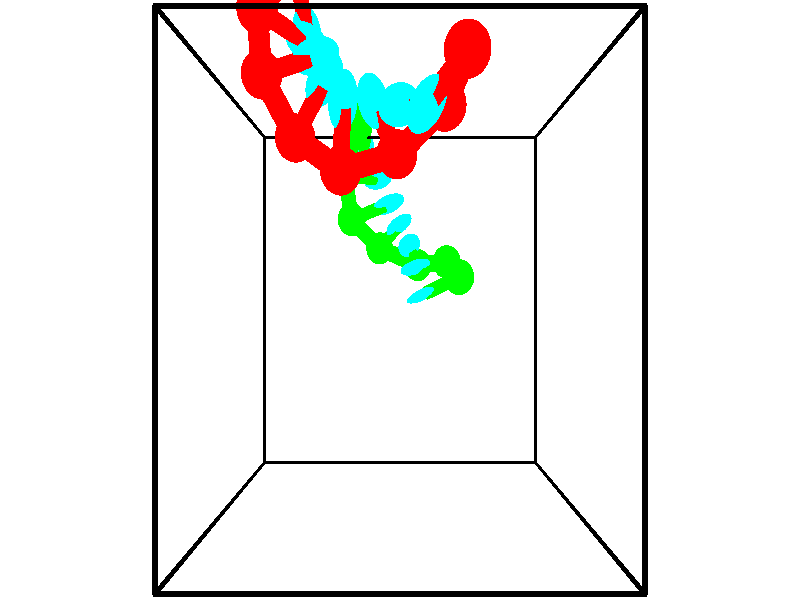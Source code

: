 // switches for output
#declare DRAW_BASES = 1; // possible values are 0, 1; only relevant for DNA ribbons
#declare DRAW_BASES_TYPE = 3; // possible values are 1, 2, 3; only relevant for DNA ribbons
#declare DRAW_FOG = 0; // set to 1 to enable fog

#include "colors.inc"

#include "transforms.inc"
background { rgb <1, 1, 1>}

#default {
   normal{
       ripples 0.25
       frequency 0.20
       turbulence 0.2
       lambda 5
   }
	finish {
		phong 0.1
		phong_size 40.
	}
}

// original window dimensions: 1024x640


// camera settings

camera {
	sky <-0, 1, 0>
	up <-0, 1, 0>
	right 1.6 * <1, 0, 0>
	location <2.5, 2.5, 11.1562>
	look_at <2.5, 2.5, 2.5>
	direction <0, 0, -8.6562>
	angle 67.0682
}


# declare cpy_camera_pos = <2.5, 2.5, 11.1562>;
# if (DRAW_FOG = 1)
fog {
	fog_type 2
	up vnormalize(cpy_camera_pos)
	color rgbt<1,1,1,0.3>
	distance 1e-5
	fog_alt 3e-3
	fog_offset 4
}
# end


// LIGHTS

# declare lum = 6;
global_settings {
	ambient_light rgb lum * <0.05, 0.05, 0.05>
	max_trace_level 15
}# declare cpy_direct_light_amount = 0.25;
light_source
{	1000 * <-1, -1, 1>,
	rgb lum * cpy_direct_light_amount
	parallel
}

light_source
{	1000 * <1, 1, -1>,
	rgb lum * cpy_direct_light_amount
	parallel
}

// strand 0

// nucleotide -1

// particle -1
sphere {
	<1.149717, 6.073025, 3.412019> 0.250000
	pigment { color rgbt <1,0,0,0> }
	no_shadow
}
cylinder {
	<1.211838, 5.728424, 3.218651>,  <1.249110, 5.521663, 3.102630>, 0.100000
	pigment { color rgbt <1,0,0,0> }
	no_shadow
}
cylinder {
	<1.211838, 5.728424, 3.218651>,  <1.149717, 6.073025, 3.412019>, 0.100000
	pigment { color rgbt <1,0,0,0> }
	no_shadow
}

// particle -1
sphere {
	<1.211838, 5.728424, 3.218651> 0.100000
	pigment { color rgbt <1,0,0,0> }
	no_shadow
}
sphere {
	0, 1
	scale<0.080000,0.200000,0.300000>
	matrix <0.503769, -0.351879, 0.788922,
		-0.849764, -0.366052, 0.379351,
		0.155301, -0.861503, -0.483419,
		1.258428, 5.469973, 3.073625>
	pigment { color rgbt <0,1,1,0> }
	no_shadow
}
cylinder {
	<0.740867, 5.486393, 3.723193>,  <1.149717, 6.073025, 3.412019>, 0.130000
	pigment { color rgbt <1,0,0,0> }
	no_shadow
}

// nucleotide -1

// particle -1
sphere {
	<0.740867, 5.486393, 3.723193> 0.250000
	pigment { color rgbt <1,0,0,0> }
	no_shadow
}
cylinder {
	<1.063881, 5.358803, 3.524742>,  <1.257689, 5.282248, 3.405672>, 0.100000
	pigment { color rgbt <1,0,0,0> }
	no_shadow
}
cylinder {
	<1.063881, 5.358803, 3.524742>,  <0.740867, 5.486393, 3.723193>, 0.100000
	pigment { color rgbt <1,0,0,0> }
	no_shadow
}

// particle -1
sphere {
	<1.063881, 5.358803, 3.524742> 0.100000
	pigment { color rgbt <1,0,0,0> }
	no_shadow
}
sphere {
	0, 1
	scale<0.080000,0.200000,0.300000>
	matrix <0.247737, -0.579926, 0.776088,
		-0.535269, -0.749628, -0.389289,
		0.807536, -0.318975, -0.496126,
		1.306141, 5.263110, 3.375904>
	pigment { color rgbt <0,1,1,0> }
	no_shadow
}
cylinder {
	<0.776971, 4.837983, 3.644199>,  <0.740867, 5.486393, 3.723193>, 0.130000
	pigment { color rgbt <1,0,0,0> }
	no_shadow
}

// nucleotide -1

// particle -1
sphere {
	<0.776971, 4.837983, 3.644199> 0.250000
	pigment { color rgbt <1,0,0,0> }
	no_shadow
}
cylinder {
	<1.162659, 4.943169, 3.657654>,  <1.394071, 5.006280, 3.665727>, 0.100000
	pigment { color rgbt <1,0,0,0> }
	no_shadow
}
cylinder {
	<1.162659, 4.943169, 3.657654>,  <0.776971, 4.837983, 3.644199>, 0.100000
	pigment { color rgbt <1,0,0,0> }
	no_shadow
}

// particle -1
sphere {
	<1.162659, 4.943169, 3.657654> 0.100000
	pigment { color rgbt <1,0,0,0> }
	no_shadow
}
sphere {
	0, 1
	scale<0.080000,0.200000,0.300000>
	matrix <0.154058, -0.659058, 0.736145,
		0.215749, -0.704623, -0.675988,
		0.964219, 0.262964, 0.033638,
		1.451924, 5.022058, 3.667745>
	pigment { color rgbt <0,1,1,0> }
	no_shadow
}
cylinder {
	<1.192446, 4.183666, 3.621785>,  <0.776971, 4.837983, 3.644199>, 0.130000
	pigment { color rgbt <1,0,0,0> }
	no_shadow
}

// nucleotide -1

// particle -1
sphere {
	<1.192446, 4.183666, 3.621785> 0.250000
	pigment { color rgbt <1,0,0,0> }
	no_shadow
}
cylinder {
	<1.416809, 4.486839, 3.755005>,  <1.551427, 4.668743, 3.834937>, 0.100000
	pigment { color rgbt <1,0,0,0> }
	no_shadow
}
cylinder {
	<1.416809, 4.486839, 3.755005>,  <1.192446, 4.183666, 3.621785>, 0.100000
	pigment { color rgbt <1,0,0,0> }
	no_shadow
}

// particle -1
sphere {
	<1.416809, 4.486839, 3.755005> 0.100000
	pigment { color rgbt <1,0,0,0> }
	no_shadow
}
sphere {
	0, 1
	scale<0.080000,0.200000,0.300000>
	matrix <0.335364, -0.575826, 0.745624,
		0.756911, -0.306533, -0.577168,
		0.560907, 0.757932, 0.333049,
		1.585081, 4.714219, 3.854920>
	pigment { color rgbt <0,1,1,0> }
	no_shadow
}
cylinder {
	<1.776593, 3.812843, 3.797090>,  <1.192446, 4.183666, 3.621785>, 0.130000
	pigment { color rgbt <1,0,0,0> }
	no_shadow
}

// nucleotide -1

// particle -1
sphere {
	<1.776593, 3.812843, 3.797090> 0.250000
	pigment { color rgbt <1,0,0,0> }
	no_shadow
}
cylinder {
	<1.810013, 4.170547, 3.972961>,  <1.830065, 4.385170, 4.078485>, 0.100000
	pigment { color rgbt <1,0,0,0> }
	no_shadow
}
cylinder {
	<1.810013, 4.170547, 3.972961>,  <1.776593, 3.812843, 3.797090>, 0.100000
	pigment { color rgbt <1,0,0,0> }
	no_shadow
}

// particle -1
sphere {
	<1.810013, 4.170547, 3.972961> 0.100000
	pigment { color rgbt <1,0,0,0> }
	no_shadow
}
sphere {
	0, 1
	scale<0.080000,0.200000,0.300000>
	matrix <0.617979, -0.392628, 0.681135,
		0.781743, 0.214804, -0.585438,
		0.083549, 0.894261, 0.439679,
		1.835078, 4.438826, 4.104865>
	pigment { color rgbt <0,1,1,0> }
	no_shadow
}
cylinder {
	<2.461670, 3.980855, 3.787083>,  <1.776593, 3.812843, 3.797090>, 0.130000
	pigment { color rgbt <1,0,0,0> }
	no_shadow
}

// nucleotide -1

// particle -1
sphere {
	<2.461670, 3.980855, 3.787083> 0.250000
	pigment { color rgbt <1,0,0,0> }
	no_shadow
}
cylinder {
	<2.310760, 4.207832, 4.079842>,  <2.220215, 4.344019, 4.255497>, 0.100000
	pigment { color rgbt <1,0,0,0> }
	no_shadow
}
cylinder {
	<2.310760, 4.207832, 4.079842>,  <2.461670, 3.980855, 3.787083>, 0.100000
	pigment { color rgbt <1,0,0,0> }
	no_shadow
}

// particle -1
sphere {
	<2.310760, 4.207832, 4.079842> 0.100000
	pigment { color rgbt <1,0,0,0> }
	no_shadow
}
sphere {
	0, 1
	scale<0.080000,0.200000,0.300000>
	matrix <0.704657, -0.336925, 0.624452,
		0.600936, 0.751325, -0.272741,
		-0.377273, 0.567444, 0.731896,
		2.197578, 4.378066, 4.299410>
	pigment { color rgbt <0,1,1,0> }
	no_shadow
}
cylinder {
	<3.020943, 4.384390, 4.147577>,  <2.461670, 3.980855, 3.787083>, 0.130000
	pigment { color rgbt <1,0,0,0> }
	no_shadow
}

// nucleotide -1

// particle -1
sphere {
	<3.020943, 4.384390, 4.147577> 0.250000
	pigment { color rgbt <1,0,0,0> }
	no_shadow
}
cylinder {
	<2.722610, 4.316841, 4.405327>,  <2.543611, 4.276312, 4.559977>, 0.100000
	pigment { color rgbt <1,0,0,0> }
	no_shadow
}
cylinder {
	<2.722610, 4.316841, 4.405327>,  <3.020943, 4.384390, 4.147577>, 0.100000
	pigment { color rgbt <1,0,0,0> }
	no_shadow
}

// particle -1
sphere {
	<2.722610, 4.316841, 4.405327> 0.100000
	pigment { color rgbt <1,0,0,0> }
	no_shadow
}
sphere {
	0, 1
	scale<0.080000,0.200000,0.300000>
	matrix <0.654407, -0.366472, 0.661400,
		0.124453, 0.914975, 0.383838,
		-0.745830, -0.168873, 0.644375,
		2.498861, 4.266180, 4.598639>
	pigment { color rgbt <0,1,1,0> }
	no_shadow
}
cylinder {
	<3.212440, 4.705124, 4.788668>,  <3.020943, 4.384390, 4.147577>, 0.130000
	pigment { color rgbt <1,0,0,0> }
	no_shadow
}

// nucleotide -1

// particle -1
sphere {
	<3.212440, 4.705124, 4.788668> 0.250000
	pigment { color rgbt <1,0,0,0> }
	no_shadow
}
cylinder {
	<2.965698, 4.404404, 4.881866>,  <2.817653, 4.223972, 4.937786>, 0.100000
	pigment { color rgbt <1,0,0,0> }
	no_shadow
}
cylinder {
	<2.965698, 4.404404, 4.881866>,  <3.212440, 4.705124, 4.788668>, 0.100000
	pigment { color rgbt <1,0,0,0> }
	no_shadow
}

// particle -1
sphere {
	<2.965698, 4.404404, 4.881866> 0.100000
	pigment { color rgbt <1,0,0,0> }
	no_shadow
}
sphere {
	0, 1
	scale<0.080000,0.200000,0.300000>
	matrix <0.630258, -0.294494, 0.718365,
		-0.471451, 0.589974, 0.655488,
		-0.616854, -0.751800, 0.232996,
		2.780642, 4.178864, 4.951766>
	pigment { color rgbt <0,1,1,0> }
	no_shadow
}
// strand 1

// nucleotide -1

// particle -1
sphere {
	<3.484123, 2.816573, 1.104477> 0.250000
	pigment { color rgbt <0,1,0,0> }
	no_shadow
}
cylinder {
	<3.143044, 2.679398, 0.946846>,  <2.938396, 2.597092, 0.852267>, 0.100000
	pigment { color rgbt <0,1,0,0> }
	no_shadow
}
cylinder {
	<3.143044, 2.679398, 0.946846>,  <3.484123, 2.816573, 1.104477>, 0.100000
	pigment { color rgbt <0,1,0,0> }
	no_shadow
}

// particle -1
sphere {
	<3.143044, 2.679398, 0.946846> 0.100000
	pigment { color rgbt <0,1,0,0> }
	no_shadow
}
sphere {
	0, 1
	scale<0.080000,0.200000,0.300000>
	matrix <-0.325170, 0.938832, -0.113402,
		0.408862, 0.031445, -0.912054,
		-0.852699, -0.342938, -0.394078,
		2.887234, 2.576516, 0.828623>
	pigment { color rgbt <0,1,1,0> }
	no_shadow
}
cylinder {
	<3.337399, 3.070066, 0.312174>,  <3.484123, 2.816573, 1.104477>, 0.130000
	pigment { color rgbt <0,1,0,0> }
	no_shadow
}

// nucleotide -1

// particle -1
sphere {
	<3.337399, 3.070066, 0.312174> 0.250000
	pigment { color rgbt <0,1,0,0> }
	no_shadow
}
cylinder {
	<3.013416, 3.014336, 0.540054>,  <2.819026, 2.980897, 0.676782>, 0.100000
	pigment { color rgbt <0,1,0,0> }
	no_shadow
}
cylinder {
	<3.013416, 3.014336, 0.540054>,  <3.337399, 3.070066, 0.312174>, 0.100000
	pigment { color rgbt <0,1,0,0> }
	no_shadow
}

// particle -1
sphere {
	<3.013416, 3.014336, 0.540054> 0.100000
	pigment { color rgbt <0,1,0,0> }
	no_shadow
}
sphere {
	0, 1
	scale<0.080000,0.200000,0.300000>
	matrix <-0.355554, 0.889163, -0.288047,
		-0.466423, -0.435865, -0.769721,
		-0.809957, -0.139326, 0.569700,
		2.770429, 2.972538, 0.710964>
	pigment { color rgbt <0,1,1,0> }
	no_shadow
}
cylinder {
	<2.834707, 3.043671, -0.138617>,  <3.337399, 3.070066, 0.312174>, 0.130000
	pigment { color rgbt <0,1,0,0> }
	no_shadow
}

// nucleotide -1

// particle -1
sphere {
	<2.834707, 3.043671, -0.138617> 0.250000
	pigment { color rgbt <0,1,0,0> }
	no_shadow
}
cylinder {
	<2.737720, 3.190819, 0.220467>,  <2.679528, 3.279107, 0.435917>, 0.100000
	pigment { color rgbt <0,1,0,0> }
	no_shadow
}
cylinder {
	<2.737720, 3.190819, 0.220467>,  <2.834707, 3.043671, -0.138617>, 0.100000
	pigment { color rgbt <0,1,0,0> }
	no_shadow
}

// particle -1
sphere {
	<2.737720, 3.190819, 0.220467> 0.100000
	pigment { color rgbt <0,1,0,0> }
	no_shadow
}
sphere {
	0, 1
	scale<0.080000,0.200000,0.300000>
	matrix <-0.423352, 0.792453, -0.439081,
		-0.872916, -0.486510, -0.036405,
		-0.242466, 0.367868, 0.897710,
		2.664980, 3.301179, 0.489780>
	pigment { color rgbt <0,1,1,0> }
	no_shadow
}
cylinder {
	<2.117585, 3.307499, -0.173117>,  <2.834707, 3.043671, -0.138617>, 0.130000
	pigment { color rgbt <0,1,0,0> }
	no_shadow
}

// nucleotide -1

// particle -1
sphere {
	<2.117585, 3.307499, -0.173117> 0.250000
	pigment { color rgbt <0,1,0,0> }
	no_shadow
}
cylinder {
	<2.324802, 3.484589, 0.119629>,  <2.449133, 3.590842, 0.295277>, 0.100000
	pigment { color rgbt <0,1,0,0> }
	no_shadow
}
cylinder {
	<2.324802, 3.484589, 0.119629>,  <2.117585, 3.307499, -0.173117>, 0.100000
	pigment { color rgbt <0,1,0,0> }
	no_shadow
}

// particle -1
sphere {
	<2.324802, 3.484589, 0.119629> 0.100000
	pigment { color rgbt <0,1,0,0> }
	no_shadow
}
sphere {
	0, 1
	scale<0.080000,0.200000,0.300000>
	matrix <-0.297606, 0.895461, -0.331030,
		-0.801911, -0.046319, 0.595645,
		0.518044, 0.442724, 0.731865,
		2.480216, 3.617406, 0.339188>
	pigment { color rgbt <0,1,1,0> }
	no_shadow
}
cylinder {
	<1.629871, 3.707938, 0.282327>,  <2.117585, 3.307499, -0.173117>, 0.130000
	pigment { color rgbt <0,1,0,0> }
	no_shadow
}

// nucleotide -1

// particle -1
sphere {
	<1.629871, 3.707938, 0.282327> 0.250000
	pigment { color rgbt <0,1,0,0> }
	no_shadow
}
cylinder {
	<2.006184, 3.841164, 0.257027>,  <2.231971, 3.921099, 0.241846>, 0.100000
	pigment { color rgbt <0,1,0,0> }
	no_shadow
}
cylinder {
	<2.006184, 3.841164, 0.257027>,  <1.629871, 3.707938, 0.282327>, 0.100000
	pigment { color rgbt <0,1,0,0> }
	no_shadow
}

// particle -1
sphere {
	<2.006184, 3.841164, 0.257027> 0.100000
	pigment { color rgbt <0,1,0,0> }
	no_shadow
}
sphere {
	0, 1
	scale<0.080000,0.200000,0.300000>
	matrix <-0.320093, 0.811209, -0.489367,
		-0.111681, 0.480633, 0.869781,
		0.940780, 0.333063, -0.063251,
		2.288418, 3.941083, 0.238051>
	pigment { color rgbt <0,1,1,0> }
	no_shadow
}
cylinder {
	<1.535747, 4.321372, 0.513680>,  <1.629871, 3.707938, 0.282327>, 0.130000
	pigment { color rgbt <0,1,0,0> }
	no_shadow
}

// nucleotide -1

// particle -1
sphere {
	<1.535747, 4.321372, 0.513680> 0.250000
	pigment { color rgbt <0,1,0,0> }
	no_shadow
}
cylinder {
	<1.853416, 4.339363, 0.271271>,  <2.044018, 4.350158, 0.125825>, 0.100000
	pigment { color rgbt <0,1,0,0> }
	no_shadow
}
cylinder {
	<1.853416, 4.339363, 0.271271>,  <1.535747, 4.321372, 0.513680>, 0.100000
	pigment { color rgbt <0,1,0,0> }
	no_shadow
}

// particle -1
sphere {
	<1.853416, 4.339363, 0.271271> 0.100000
	pigment { color rgbt <0,1,0,0> }
	no_shadow
}
sphere {
	0, 1
	scale<0.080000,0.200000,0.300000>
	matrix <-0.452456, 0.709502, -0.540269,
		0.405674, 0.703266, 0.583819,
		0.794174, 0.044979, -0.606024,
		2.091669, 4.352857, 0.089464>
	pigment { color rgbt <0,1,1,0> }
	no_shadow
}
cylinder {
	<1.691032, 5.068292, 0.292919>,  <1.535747, 4.321372, 0.513680>, 0.130000
	pigment { color rgbt <0,1,0,0> }
	no_shadow
}

// nucleotide -1

// particle -1
sphere {
	<1.691032, 5.068292, 0.292919> 0.250000
	pigment { color rgbt <0,1,0,0> }
	no_shadow
}
cylinder {
	<1.831131, 4.832062, 0.002113>,  <1.915190, 4.690324, -0.172370>, 0.100000
	pigment { color rgbt <0,1,0,0> }
	no_shadow
}
cylinder {
	<1.831131, 4.832062, 0.002113>,  <1.691032, 5.068292, 0.292919>, 0.100000
	pigment { color rgbt <0,1,0,0> }
	no_shadow
}

// particle -1
sphere {
	<1.831131, 4.832062, 0.002113> 0.100000
	pigment { color rgbt <0,1,0,0> }
	no_shadow
}
sphere {
	0, 1
	scale<0.080000,0.200000,0.300000>
	matrix <-0.358864, 0.632342, -0.686557,
		0.865184, 0.501364, 0.009540,
		0.350248, -0.590575, -0.727013,
		1.936205, 4.654889, -0.215991>
	pigment { color rgbt <0,1,1,0> }
	no_shadow
}
cylinder {
	<1.904851, 5.525781, -0.213526>,  <1.691032, 5.068292, 0.292919>, 0.130000
	pigment { color rgbt <0,1,0,0> }
	no_shadow
}

// nucleotide -1

// particle -1
sphere {
	<1.904851, 5.525781, -0.213526> 0.250000
	pigment { color rgbt <0,1,0,0> }
	no_shadow
}
cylinder {
	<1.853882, 5.176476, -0.401642>,  <1.823300, 4.966892, -0.514512>, 0.100000
	pigment { color rgbt <0,1,0,0> }
	no_shadow
}
cylinder {
	<1.853882, 5.176476, -0.401642>,  <1.904851, 5.525781, -0.213526>, 0.100000
	pigment { color rgbt <0,1,0,0> }
	no_shadow
}

// particle -1
sphere {
	<1.853882, 5.176476, -0.401642> 0.100000
	pigment { color rgbt <0,1,0,0> }
	no_shadow
}
sphere {
	0, 1
	scale<0.080000,0.200000,0.300000>
	matrix <-0.536354, 0.459515, -0.707934,
		0.834319, 0.162036, -0.526931,
		-0.127422, -0.873264, -0.470291,
		1.815655, 4.914496, -0.542729>
	pigment { color rgbt <0,1,1,0> }
	no_shadow
}
// box output
cylinder {
	<0.000000, 0.000000, 0.000000>,  <5.000000, 0.000000, 0.000000>, 0.025000
	pigment { color rgbt <0,0,0,0> }
	no_shadow
}
cylinder {
	<0.000000, 0.000000, 0.000000>,  <0.000000, 5.000000, 0.000000>, 0.025000
	pigment { color rgbt <0,0,0,0> }
	no_shadow
}
cylinder {
	<0.000000, 0.000000, 0.000000>,  <0.000000, 0.000000, 5.000000>, 0.025000
	pigment { color rgbt <0,0,0,0> }
	no_shadow
}
cylinder {
	<5.000000, 5.000000, 5.000000>,  <0.000000, 5.000000, 5.000000>, 0.025000
	pigment { color rgbt <0,0,0,0> }
	no_shadow
}
cylinder {
	<5.000000, 5.000000, 5.000000>,  <5.000000, 0.000000, 5.000000>, 0.025000
	pigment { color rgbt <0,0,0,0> }
	no_shadow
}
cylinder {
	<5.000000, 5.000000, 5.000000>,  <5.000000, 5.000000, 0.000000>, 0.025000
	pigment { color rgbt <0,0,0,0> }
	no_shadow
}
cylinder {
	<0.000000, 0.000000, 5.000000>,  <0.000000, 5.000000, 5.000000>, 0.025000
	pigment { color rgbt <0,0,0,0> }
	no_shadow
}
cylinder {
	<0.000000, 0.000000, 5.000000>,  <5.000000, 0.000000, 5.000000>, 0.025000
	pigment { color rgbt <0,0,0,0> }
	no_shadow
}
cylinder {
	<5.000000, 5.000000, 0.000000>,  <0.000000, 5.000000, 0.000000>, 0.025000
	pigment { color rgbt <0,0,0,0> }
	no_shadow
}
cylinder {
	<5.000000, 5.000000, 0.000000>,  <5.000000, 0.000000, 0.000000>, 0.025000
	pigment { color rgbt <0,0,0,0> }
	no_shadow
}
cylinder {
	<5.000000, 0.000000, 5.000000>,  <5.000000, 0.000000, 0.000000>, 0.025000
	pigment { color rgbt <0,0,0,0> }
	no_shadow
}
cylinder {
	<0.000000, 5.000000, 0.000000>,  <0.000000, 5.000000, 5.000000>, 0.025000
	pigment { color rgbt <0,0,0,0> }
	no_shadow
}
// end of box output
